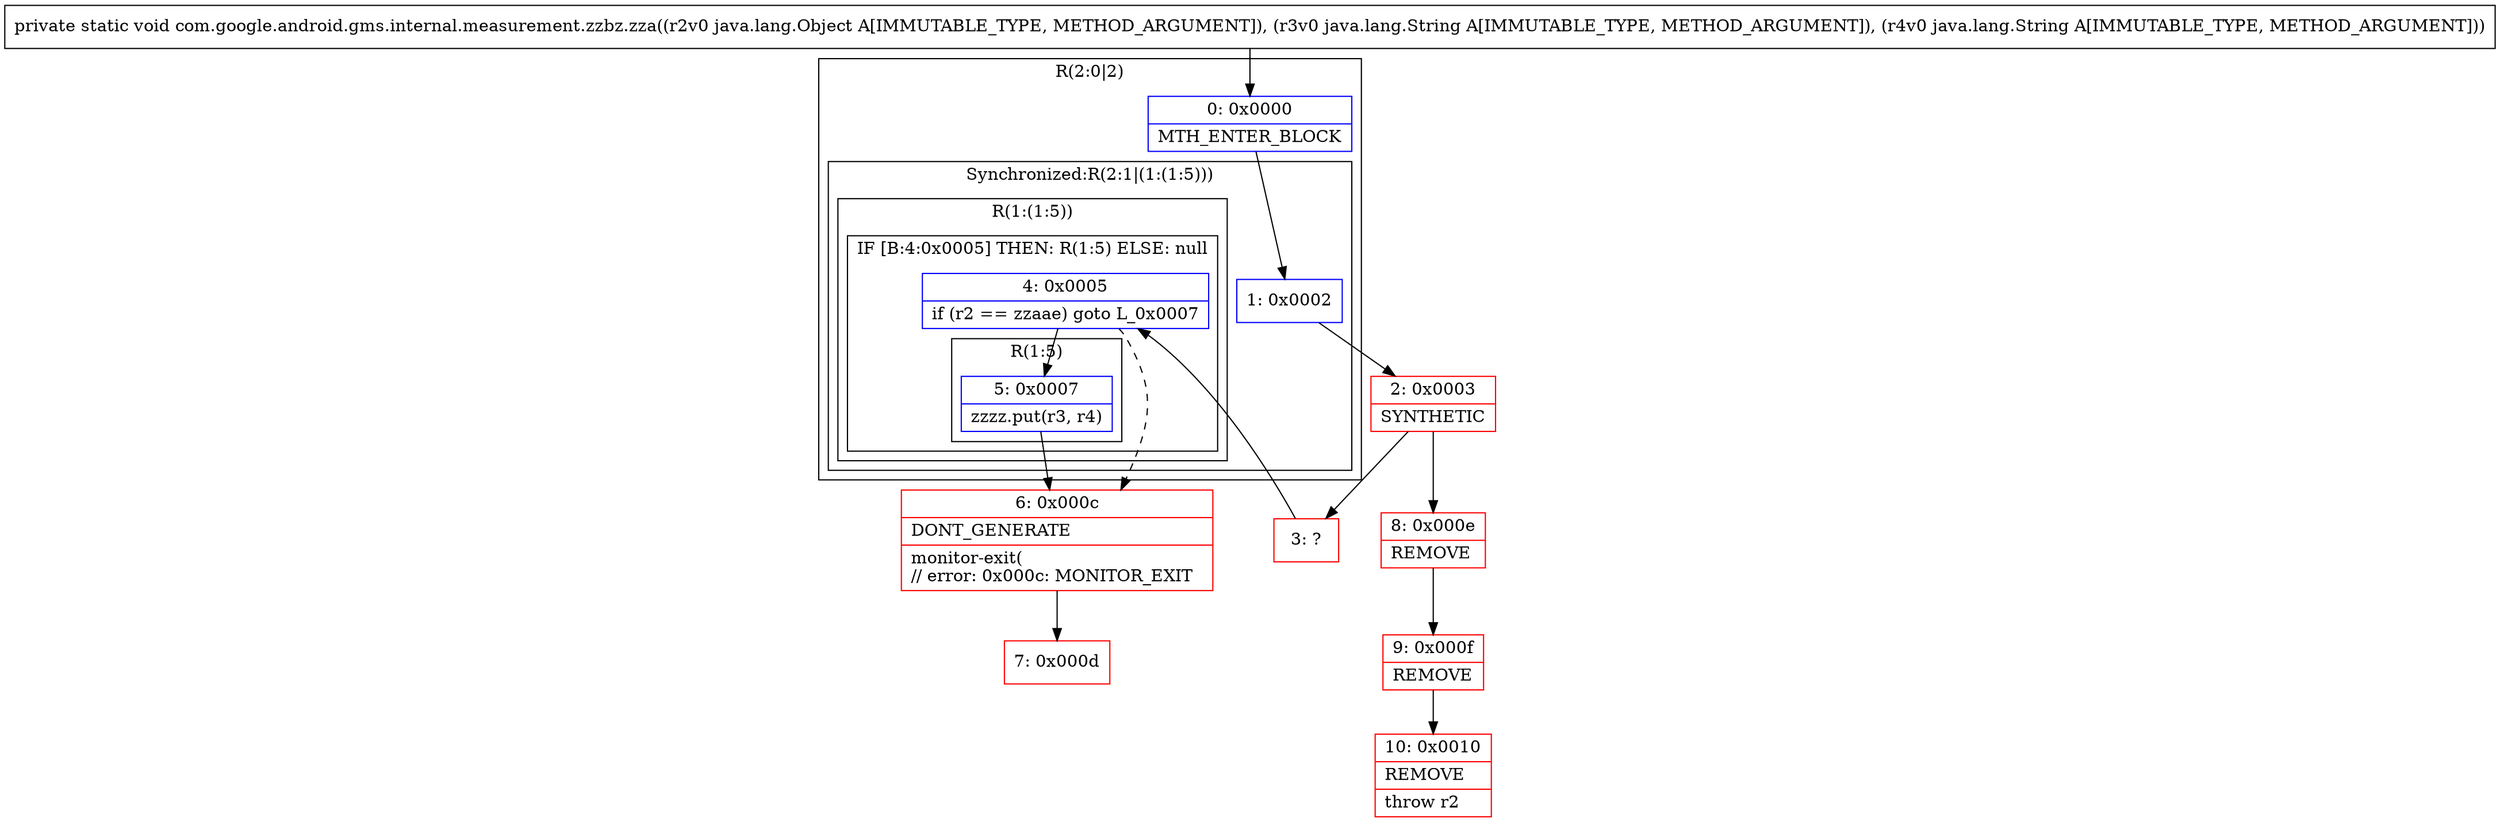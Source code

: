 digraph "CFG forcom.google.android.gms.internal.measurement.zzbz.zza(Ljava\/lang\/Object;Ljava\/lang\/String;Ljava\/lang\/String;)V" {
subgraph cluster_Region_494160306 {
label = "R(2:0|2)";
node [shape=record,color=blue];
Node_0 [shape=record,label="{0\:\ 0x0000|MTH_ENTER_BLOCK\l}"];
subgraph cluster_SynchronizedRegion_53255691 {
label = "Synchronized:R(2:1|(1:(1:5)))";
node [shape=record,color=blue];
Node_1 [shape=record,label="{1\:\ 0x0002}"];
subgraph cluster_Region_703128979 {
label = "R(1:(1:5))";
node [shape=record,color=blue];
subgraph cluster_IfRegion_1224629280 {
label = "IF [B:4:0x0005] THEN: R(1:5) ELSE: null";
node [shape=record,color=blue];
Node_4 [shape=record,label="{4\:\ 0x0005|if (r2 == zzaae) goto L_0x0007\l}"];
subgraph cluster_Region_2012783956 {
label = "R(1:5)";
node [shape=record,color=blue];
Node_5 [shape=record,label="{5\:\ 0x0007|zzzz.put(r3, r4)\l}"];
}
}
}
}
}
Node_2 [shape=record,color=red,label="{2\:\ 0x0003|SYNTHETIC\l}"];
Node_3 [shape=record,color=red,label="{3\:\ ?}"];
Node_6 [shape=record,color=red,label="{6\:\ 0x000c|DONT_GENERATE\l|monitor\-exit(\l\/\/ error: 0x000c: MONITOR_EXIT  \l}"];
Node_7 [shape=record,color=red,label="{7\:\ 0x000d}"];
Node_8 [shape=record,color=red,label="{8\:\ 0x000e|REMOVE\l}"];
Node_9 [shape=record,color=red,label="{9\:\ 0x000f|REMOVE\l}"];
Node_10 [shape=record,color=red,label="{10\:\ 0x0010|REMOVE\l|throw r2\l}"];
MethodNode[shape=record,label="{private static void com.google.android.gms.internal.measurement.zzbz.zza((r2v0 java.lang.Object A[IMMUTABLE_TYPE, METHOD_ARGUMENT]), (r3v0 java.lang.String A[IMMUTABLE_TYPE, METHOD_ARGUMENT]), (r4v0 java.lang.String A[IMMUTABLE_TYPE, METHOD_ARGUMENT])) }"];
MethodNode -> Node_0;
Node_0 -> Node_1;
Node_1 -> Node_2;
Node_4 -> Node_5;
Node_4 -> Node_6[style=dashed];
Node_5 -> Node_6;
Node_2 -> Node_3;
Node_2 -> Node_8;
Node_3 -> Node_4;
Node_6 -> Node_7;
Node_8 -> Node_9;
Node_9 -> Node_10;
}

